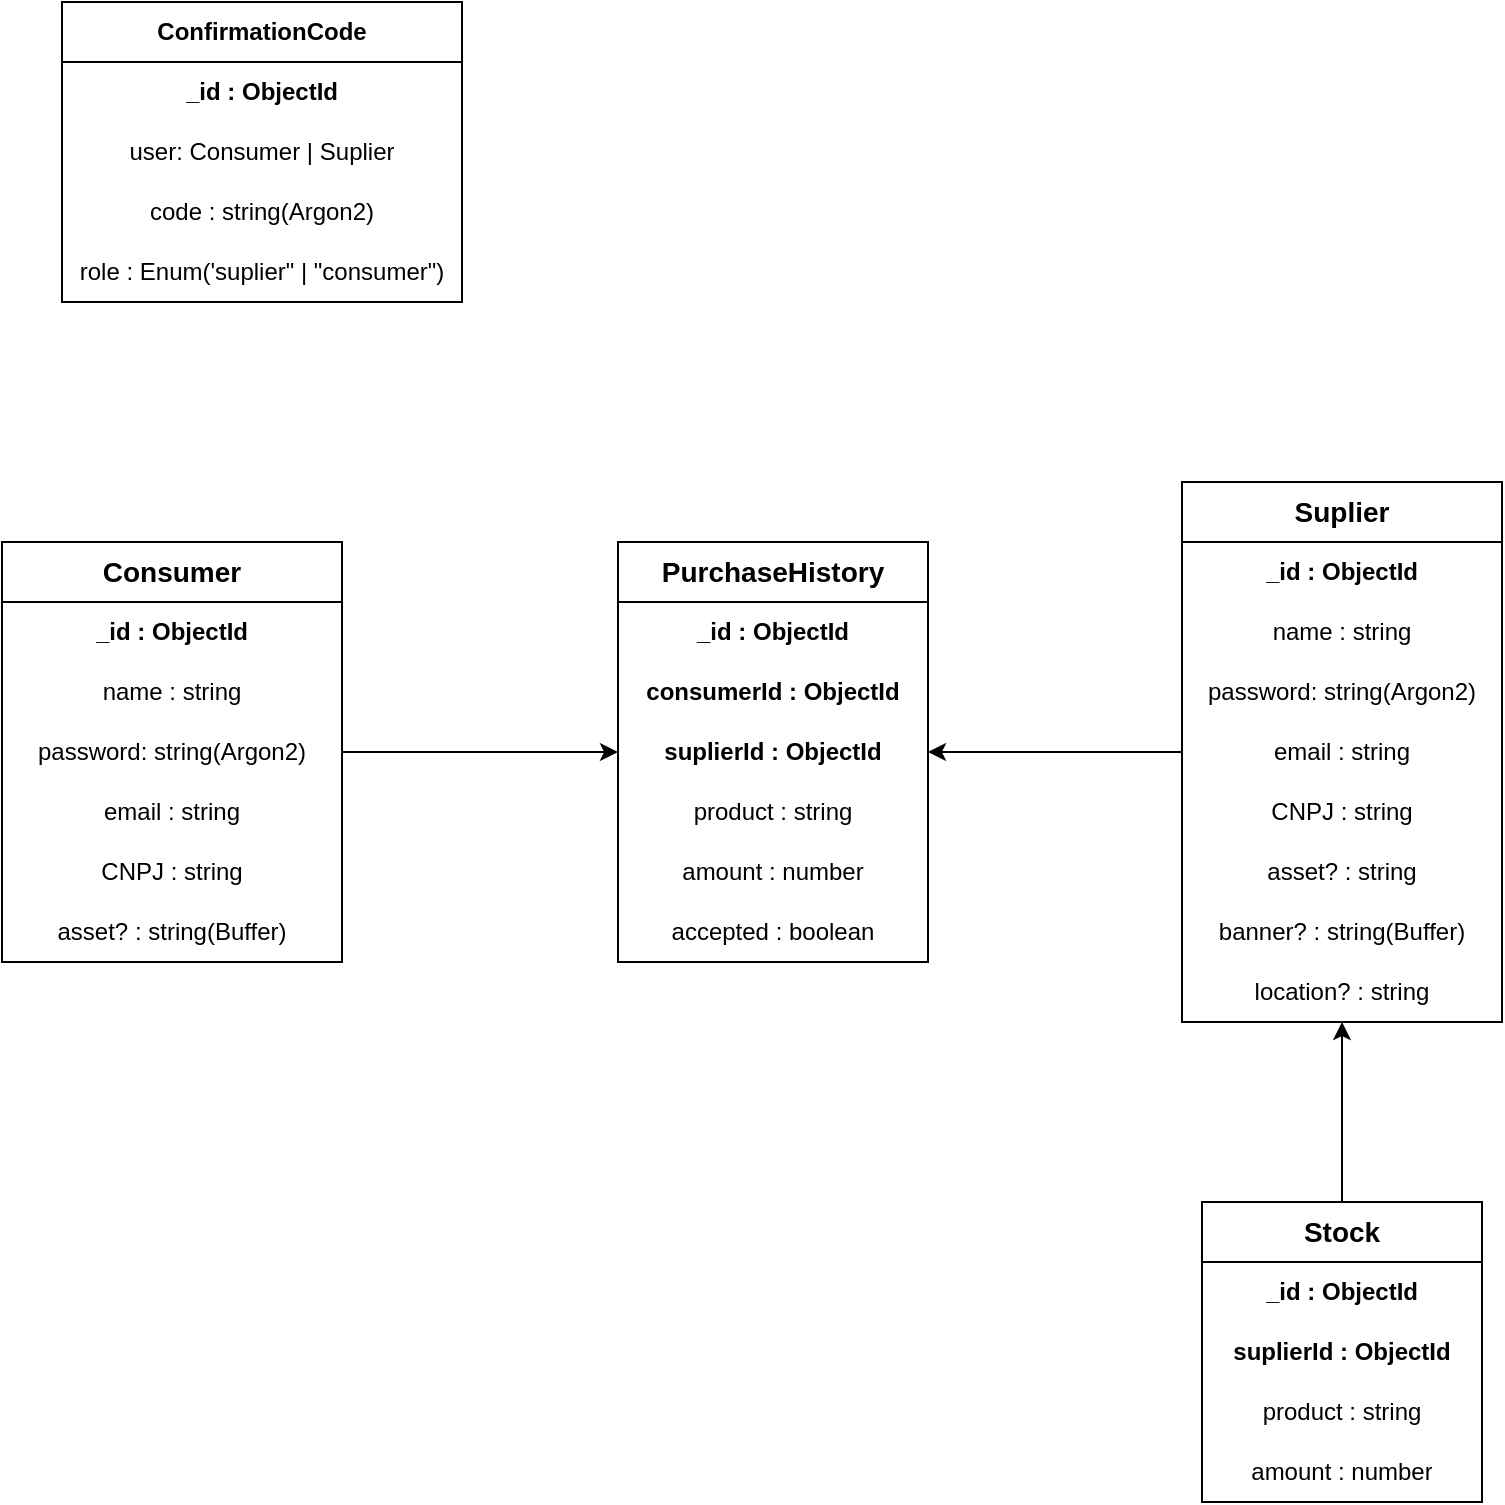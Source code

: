 <mxfile>
    <diagram id="f8TwDAOpTOypxwt7m_-x" name="V0">
        <mxGraphModel dx="1072" dy="814" grid="1" gridSize="10" guides="1" tooltips="1" connect="1" arrows="1" fold="1" page="1" pageScale="1" pageWidth="850" pageHeight="1100" math="0" shadow="0">
            <root>
                <mxCell id="0"/>
                <mxCell id="1" parent="0"/>
                <mxCell id="33" value="&lt;b&gt;ConfirmationCode&lt;/b&gt;" style="swimlane;fontStyle=0;childLayout=stackLayout;horizontal=1;startSize=30;horizontalStack=0;resizeParent=1;resizeParentMax=0;resizeLast=0;collapsible=1;marginBottom=0;whiteSpace=wrap;html=1;align=center;" parent="1" vertex="1">
                    <mxGeometry x="70" y="70" width="200" height="150" as="geometry"/>
                </mxCell>
                <mxCell id="45" value="&lt;b&gt;_id : ObjectId&lt;/b&gt;" style="text;strokeColor=none;fillColor=none;align=center;verticalAlign=middle;spacingLeft=4;spacingRight=4;overflow=hidden;points=[[0,0.5],[1,0.5]];portConstraint=eastwest;rotatable=0;whiteSpace=wrap;html=1;" parent="33" vertex="1">
                    <mxGeometry y="30" width="200" height="30" as="geometry"/>
                </mxCell>
                <mxCell id="34" value="user: Consumer | Suplier" style="text;strokeColor=none;fillColor=none;align=center;verticalAlign=middle;spacingLeft=4;spacingRight=4;overflow=hidden;points=[[0,0.5],[1,0.5]];portConstraint=eastwest;rotatable=0;whiteSpace=wrap;html=1;" parent="33" vertex="1">
                    <mxGeometry y="60" width="200" height="30" as="geometry"/>
                </mxCell>
                <mxCell id="35" value="code : string(Argon2)" style="text;strokeColor=none;fillColor=none;align=center;verticalAlign=middle;spacingLeft=4;spacingRight=4;overflow=hidden;points=[[0,0.5],[1,0.5]];portConstraint=eastwest;rotatable=0;whiteSpace=wrap;html=1;" parent="33" vertex="1">
                    <mxGeometry y="90" width="200" height="30" as="geometry"/>
                </mxCell>
                <mxCell id="85" value="role : Enum('suplier&quot; | &quot;consumer&quot;)" style="text;strokeColor=none;fillColor=none;align=center;verticalAlign=middle;spacingLeft=4;spacingRight=4;overflow=hidden;points=[[0,0.5],[1,0.5]];portConstraint=eastwest;rotatable=0;whiteSpace=wrap;html=1;" vertex="1" parent="33">
                    <mxGeometry y="120" width="200" height="30" as="geometry"/>
                </mxCell>
                <mxCell id="76" value="" style="edgeStyle=none;html=1;fontFamily=Verdana;entryX=0;entryY=0.5;entryDx=0;entryDy=0;" parent="1" source="38" target="69" edge="1">
                    <mxGeometry relative="1" as="geometry">
                        <mxPoint x="320" y="435" as="targetPoint"/>
                    </mxGeometry>
                </mxCell>
                <mxCell id="38" value="&lt;b&gt;&lt;font style=&quot;font-size: 14px;&quot;&gt;Consumer&lt;/font&gt;&lt;/b&gt;" style="swimlane;fontStyle=0;childLayout=stackLayout;horizontal=1;startSize=30;horizontalStack=0;resizeParent=1;resizeParentMax=0;resizeLast=0;collapsible=1;marginBottom=0;whiteSpace=wrap;html=1;align=center;" parent="1" vertex="1">
                    <mxGeometry x="40" y="340" width="170" height="210" as="geometry"/>
                </mxCell>
                <mxCell id="39" value="&lt;b&gt;_id :&amp;nbsp;&lt;/b&gt;&lt;b&gt;ObjectId&lt;/b&gt;" style="text;strokeColor=none;fillColor=none;align=center;verticalAlign=middle;spacingLeft=4;spacingRight=4;overflow=hidden;points=[[0,0.5],[1,0.5]];portConstraint=eastwest;rotatable=0;whiteSpace=wrap;html=1;" parent="38" vertex="1">
                    <mxGeometry y="30" width="170" height="30" as="geometry"/>
                </mxCell>
                <mxCell id="40" value="name : string" style="text;strokeColor=none;fillColor=none;align=center;verticalAlign=middle;spacingLeft=4;spacingRight=4;overflow=hidden;points=[[0,0.5],[1,0.5]];portConstraint=eastwest;rotatable=0;whiteSpace=wrap;html=1;" parent="38" vertex="1">
                    <mxGeometry y="60" width="170" height="30" as="geometry"/>
                </mxCell>
                <mxCell id="83" value="password: string(Argon2)" style="text;strokeColor=none;fillColor=none;align=center;verticalAlign=middle;spacingLeft=4;spacingRight=4;overflow=hidden;points=[[0,0.5],[1,0.5]];portConstraint=eastwest;rotatable=0;whiteSpace=wrap;html=1;" parent="38" vertex="1">
                    <mxGeometry y="90" width="170" height="30" as="geometry"/>
                </mxCell>
                <mxCell id="44" value="email : string" style="text;strokeColor=none;fillColor=none;align=center;verticalAlign=middle;spacingLeft=4;spacingRight=4;overflow=hidden;points=[[0,0.5],[1,0.5]];portConstraint=eastwest;rotatable=0;whiteSpace=wrap;html=1;" parent="38" vertex="1">
                    <mxGeometry y="120" width="170" height="30" as="geometry"/>
                </mxCell>
                <mxCell id="46" value="CNPJ : string" style="text;strokeColor=none;fillColor=none;align=center;verticalAlign=middle;spacingLeft=4;spacingRight=4;overflow=hidden;points=[[0,0.5],[1,0.5]];portConstraint=eastwest;rotatable=0;whiteSpace=wrap;html=1;" parent="38" vertex="1">
                    <mxGeometry y="150" width="170" height="30" as="geometry"/>
                </mxCell>
                <mxCell id="47" value="asset? : string(Buffer)" style="text;strokeColor=none;fillColor=none;align=center;verticalAlign=middle;spacingLeft=4;spacingRight=4;overflow=hidden;points=[[0,0.5],[1,0.5]];portConstraint=eastwest;rotatable=0;whiteSpace=wrap;html=1;" parent="38" vertex="1">
                    <mxGeometry y="180" width="170" height="30" as="geometry"/>
                </mxCell>
                <mxCell id="81" value="" style="edgeStyle=none;html=1;fontFamily=Verdana;entryX=1;entryY=0.5;entryDx=0;entryDy=0;" parent="1" source="49" target="69" edge="1">
                    <mxGeometry relative="1" as="geometry">
                        <mxPoint x="530" y="435" as="targetPoint"/>
                    </mxGeometry>
                </mxCell>
                <mxCell id="49" value="&lt;b&gt;&lt;font style=&quot;font-size: 14px;&quot;&gt;Suplier&lt;/font&gt;&lt;/b&gt;" style="swimlane;fontStyle=0;childLayout=stackLayout;horizontal=1;startSize=30;horizontalStack=0;resizeParent=1;resizeParentMax=0;resizeLast=0;collapsible=1;marginBottom=0;whiteSpace=wrap;html=1;align=center;" parent="1" vertex="1">
                    <mxGeometry x="630" y="310" width="160" height="270" as="geometry"/>
                </mxCell>
                <mxCell id="50" value="_id :&amp;nbsp;&lt;b&gt;ObjectId&lt;/b&gt;" style="text;strokeColor=none;fillColor=none;align=center;verticalAlign=middle;spacingLeft=4;spacingRight=4;overflow=hidden;points=[[0,0.5],[1,0.5]];portConstraint=eastwest;rotatable=0;whiteSpace=wrap;html=1;fontStyle=1" parent="49" vertex="1">
                    <mxGeometry y="30" width="160" height="30" as="geometry"/>
                </mxCell>
                <mxCell id="51" value="name : string" style="text;strokeColor=none;fillColor=none;align=center;verticalAlign=middle;spacingLeft=4;spacingRight=4;overflow=hidden;points=[[0,0.5],[1,0.5]];portConstraint=eastwest;rotatable=0;whiteSpace=wrap;html=1;" parent="49" vertex="1">
                    <mxGeometry y="60" width="160" height="30" as="geometry"/>
                </mxCell>
                <mxCell id="84" value="password: string(Argon2)" style="text;strokeColor=none;fillColor=none;align=center;verticalAlign=middle;spacingLeft=4;spacingRight=4;overflow=hidden;points=[[0,0.5],[1,0.5]];portConstraint=eastwest;rotatable=0;whiteSpace=wrap;html=1;" parent="49" vertex="1">
                    <mxGeometry y="90" width="160" height="30" as="geometry"/>
                </mxCell>
                <mxCell id="52" value="email : string" style="text;strokeColor=none;fillColor=none;align=center;verticalAlign=middle;spacingLeft=4;spacingRight=4;overflow=hidden;points=[[0,0.5],[1,0.5]];portConstraint=eastwest;rotatable=0;whiteSpace=wrap;html=1;" parent="49" vertex="1">
                    <mxGeometry y="120" width="160" height="30" as="geometry"/>
                </mxCell>
                <mxCell id="53" value="CNPJ : string" style="text;strokeColor=none;fillColor=none;align=center;verticalAlign=middle;spacingLeft=4;spacingRight=4;overflow=hidden;points=[[0,0.5],[1,0.5]];portConstraint=eastwest;rotatable=0;whiteSpace=wrap;html=1;" parent="49" vertex="1">
                    <mxGeometry y="150" width="160" height="30" as="geometry"/>
                </mxCell>
                <mxCell id="54" value="asset? : string" style="text;strokeColor=none;fillColor=none;align=center;verticalAlign=middle;spacingLeft=4;spacingRight=4;overflow=hidden;points=[[0,0.5],[1,0.5]];portConstraint=eastwest;rotatable=0;whiteSpace=wrap;html=1;" parent="49" vertex="1">
                    <mxGeometry y="180" width="160" height="30" as="geometry"/>
                </mxCell>
                <mxCell id="55" value="banner? : string(Buffer)" style="text;strokeColor=none;fillColor=none;align=center;verticalAlign=middle;spacingLeft=4;spacingRight=4;overflow=hidden;points=[[0,0.5],[1,0.5]];portConstraint=eastwest;rotatable=0;whiteSpace=wrap;html=1;" parent="49" vertex="1">
                    <mxGeometry y="210" width="160" height="30" as="geometry"/>
                </mxCell>
                <mxCell id="56" value="location? : string" style="text;strokeColor=none;fillColor=none;align=center;verticalAlign=middle;spacingLeft=4;spacingRight=4;overflow=hidden;points=[[0,0.5],[1,0.5]];portConstraint=eastwest;rotatable=0;whiteSpace=wrap;html=1;" parent="49" vertex="1">
                    <mxGeometry y="240" width="160" height="30" as="geometry"/>
                </mxCell>
                <mxCell id="82" value="" style="edgeStyle=none;html=1;fontFamily=Verdana;" parent="1" source="58" edge="1">
                    <mxGeometry relative="1" as="geometry">
                        <mxPoint x="710" y="580" as="targetPoint"/>
                    </mxGeometry>
                </mxCell>
                <mxCell id="58" value="&lt;b&gt;&lt;font style=&quot;font-size: 14px;&quot;&gt;Stock&lt;/font&gt;&lt;/b&gt;" style="swimlane;fontStyle=0;childLayout=stackLayout;horizontal=1;startSize=30;horizontalStack=0;resizeParent=1;resizeParentMax=0;resizeLast=0;collapsible=1;marginBottom=0;whiteSpace=wrap;html=1;align=center;" parent="1" vertex="1">
                    <mxGeometry x="640" y="670" width="140" height="150" as="geometry"/>
                </mxCell>
                <mxCell id="59" value="_id :&amp;nbsp;&lt;b&gt;ObjectId&lt;/b&gt;" style="text;strokeColor=none;fillColor=none;align=center;verticalAlign=middle;spacingLeft=4;spacingRight=4;overflow=hidden;points=[[0,0.5],[1,0.5]];portConstraint=eastwest;rotatable=0;whiteSpace=wrap;html=1;fontStyle=1" parent="58" vertex="1">
                    <mxGeometry y="30" width="140" height="30" as="geometry"/>
                </mxCell>
                <mxCell id="60" value="suplierId :&amp;nbsp;&lt;b&gt;ObjectId&lt;/b&gt;" style="text;strokeColor=none;fillColor=none;align=center;verticalAlign=middle;spacingLeft=4;spacingRight=4;overflow=hidden;points=[[0,0.5],[1,0.5]];portConstraint=eastwest;rotatable=0;whiteSpace=wrap;html=1;fontStyle=1" parent="58" vertex="1">
                    <mxGeometry y="60" width="140" height="30" as="geometry"/>
                </mxCell>
                <mxCell id="61" value="product : string" style="text;strokeColor=none;fillColor=none;align=center;verticalAlign=middle;spacingLeft=4;spacingRight=4;overflow=hidden;points=[[0,0.5],[1,0.5]];portConstraint=eastwest;rotatable=0;whiteSpace=wrap;html=1;" parent="58" vertex="1">
                    <mxGeometry y="90" width="140" height="30" as="geometry"/>
                </mxCell>
                <mxCell id="62" value="amount : number" style="text;strokeColor=none;fillColor=none;align=center;verticalAlign=middle;spacingLeft=4;spacingRight=4;overflow=hidden;points=[[0,0.5],[1,0.5]];portConstraint=eastwest;rotatable=0;whiteSpace=wrap;html=1;" parent="58" vertex="1">
                    <mxGeometry y="120" width="140" height="30" as="geometry"/>
                </mxCell>
                <mxCell id="66" value="&lt;b&gt;&lt;font style=&quot;font-size: 14px;&quot;&gt;PurchaseHistory&lt;/font&gt;&lt;/b&gt;" style="swimlane;fontStyle=0;childLayout=stackLayout;horizontal=1;startSize=30;horizontalStack=0;resizeParent=1;resizeParentMax=0;resizeLast=0;collapsible=1;marginBottom=0;whiteSpace=wrap;html=1;align=center;" parent="1" vertex="1">
                    <mxGeometry x="348" y="340" width="155" height="210" as="geometry"/>
                </mxCell>
                <mxCell id="67" value="_id :&amp;nbsp;&lt;b&gt;ObjectId&lt;/b&gt;" style="text;strokeColor=none;fillColor=none;align=center;verticalAlign=middle;spacingLeft=4;spacingRight=4;overflow=hidden;points=[[0,0.5],[1,0.5]];portConstraint=eastwest;rotatable=0;whiteSpace=wrap;html=1;fontStyle=1" parent="66" vertex="1">
                    <mxGeometry y="30" width="155" height="30" as="geometry"/>
                </mxCell>
                <mxCell id="68" value="&lt;b&gt;consumerId :&amp;nbsp;&lt;/b&gt;&lt;b&gt;ObjectId&lt;/b&gt;" style="text;strokeColor=none;fillColor=none;align=center;verticalAlign=middle;spacingLeft=4;spacingRight=4;overflow=hidden;points=[[0,0.5],[1,0.5]];portConstraint=eastwest;rotatable=0;whiteSpace=wrap;html=1;" parent="66" vertex="1">
                    <mxGeometry y="60" width="155" height="30" as="geometry"/>
                </mxCell>
                <mxCell id="69" value="suplierId :&amp;nbsp;&lt;b&gt;ObjectId&lt;/b&gt;" style="text;strokeColor=none;fillColor=none;align=center;verticalAlign=middle;spacingLeft=4;spacingRight=4;overflow=hidden;points=[[0,0.5],[1,0.5]];portConstraint=eastwest;rotatable=0;whiteSpace=wrap;html=1;fontStyle=1" parent="66" vertex="1">
                    <mxGeometry y="90" width="155" height="30" as="geometry"/>
                </mxCell>
                <mxCell id="70" value="product : string" style="text;strokeColor=none;fillColor=none;align=center;verticalAlign=middle;spacingLeft=4;spacingRight=4;overflow=hidden;points=[[0,0.5],[1,0.5]];portConstraint=eastwest;rotatable=0;whiteSpace=wrap;html=1;" parent="66" vertex="1">
                    <mxGeometry y="120" width="155" height="30" as="geometry"/>
                </mxCell>
                <mxCell id="71" value="amount : number" style="text;strokeColor=none;fillColor=none;align=center;verticalAlign=middle;spacingLeft=4;spacingRight=4;overflow=hidden;points=[[0,0.5],[1,0.5]];portConstraint=eastwest;rotatable=0;whiteSpace=wrap;html=1;" parent="66" vertex="1">
                    <mxGeometry y="150" width="155" height="30" as="geometry"/>
                </mxCell>
                <mxCell id="72" value="accepted : boolean" style="text;strokeColor=none;fillColor=none;align=center;verticalAlign=middle;spacingLeft=4;spacingRight=4;overflow=hidden;points=[[0,0.5],[1,0.5]];portConstraint=eastwest;rotatable=0;whiteSpace=wrap;html=1;" parent="66" vertex="1">
                    <mxGeometry y="180" width="155" height="30" as="geometry"/>
                </mxCell>
            </root>
        </mxGraphModel>
    </diagram>
</mxfile>